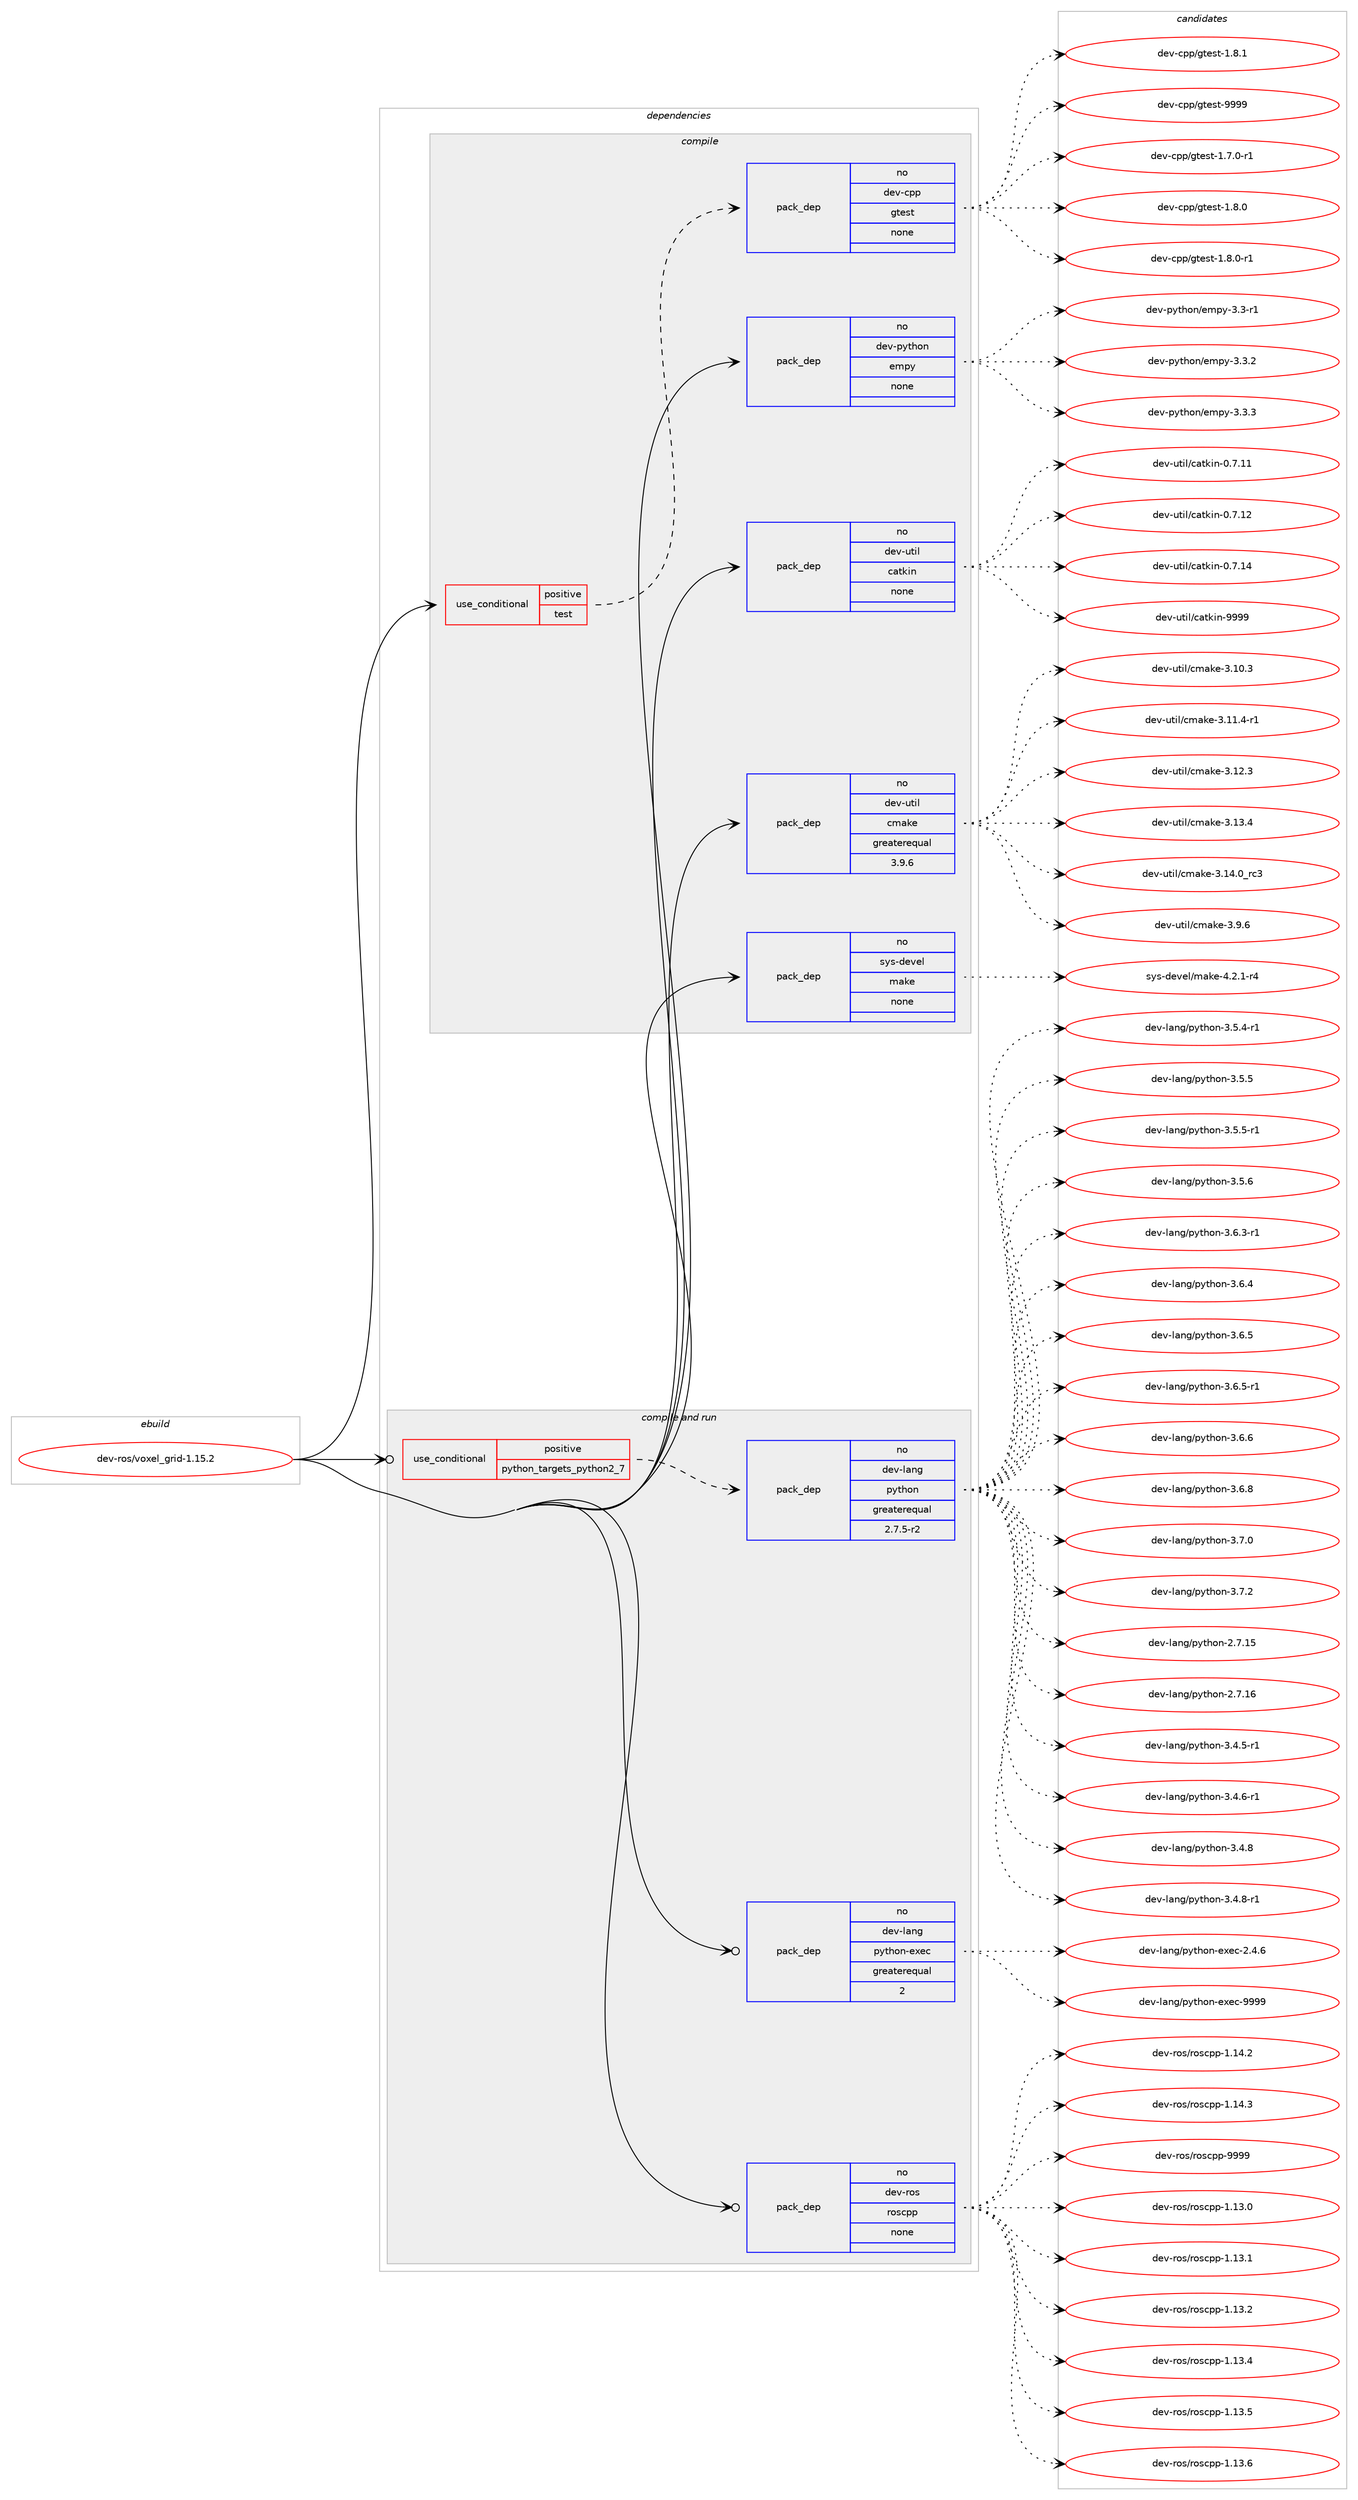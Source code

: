 digraph prolog {

# *************
# Graph options
# *************

newrank=true;
concentrate=true;
compound=true;
graph [rankdir=LR,fontname=Helvetica,fontsize=10,ranksep=1.5];#, ranksep=2.5, nodesep=0.2];
edge  [arrowhead=vee];
node  [fontname=Helvetica,fontsize=10];

# **********
# The ebuild
# **********

subgraph cluster_leftcol {
color=gray;
rank=same;
label=<<i>ebuild</i>>;
id [label="dev-ros/voxel_grid-1.15.2", color=red, width=4, href="../dev-ros/voxel_grid-1.15.2.svg"];
}

# ****************
# The dependencies
# ****************

subgraph cluster_midcol {
color=gray;
label=<<i>dependencies</i>>;
subgraph cluster_compile {
fillcolor="#eeeeee";
style=filled;
label=<<i>compile</i>>;
subgraph cond391957 {
dependency1477661 [label=<<TABLE BORDER="0" CELLBORDER="1" CELLSPACING="0" CELLPADDING="4"><TR><TD ROWSPAN="3" CELLPADDING="10">use_conditional</TD></TR><TR><TD>positive</TD></TR><TR><TD>test</TD></TR></TABLE>>, shape=none, color=red];
subgraph pack1062314 {
dependency1477662 [label=<<TABLE BORDER="0" CELLBORDER="1" CELLSPACING="0" CELLPADDING="4" WIDTH="220"><TR><TD ROWSPAN="6" CELLPADDING="30">pack_dep</TD></TR><TR><TD WIDTH="110">no</TD></TR><TR><TD>dev-cpp</TD></TR><TR><TD>gtest</TD></TR><TR><TD>none</TD></TR><TR><TD></TD></TR></TABLE>>, shape=none, color=blue];
}
dependency1477661:e -> dependency1477662:w [weight=20,style="dashed",arrowhead="vee"];
}
id:e -> dependency1477661:w [weight=20,style="solid",arrowhead="vee"];
subgraph pack1062315 {
dependency1477663 [label=<<TABLE BORDER="0" CELLBORDER="1" CELLSPACING="0" CELLPADDING="4" WIDTH="220"><TR><TD ROWSPAN="6" CELLPADDING="30">pack_dep</TD></TR><TR><TD WIDTH="110">no</TD></TR><TR><TD>dev-python</TD></TR><TR><TD>empy</TD></TR><TR><TD>none</TD></TR><TR><TD></TD></TR></TABLE>>, shape=none, color=blue];
}
id:e -> dependency1477663:w [weight=20,style="solid",arrowhead="vee"];
subgraph pack1062316 {
dependency1477664 [label=<<TABLE BORDER="0" CELLBORDER="1" CELLSPACING="0" CELLPADDING="4" WIDTH="220"><TR><TD ROWSPAN="6" CELLPADDING="30">pack_dep</TD></TR><TR><TD WIDTH="110">no</TD></TR><TR><TD>dev-util</TD></TR><TR><TD>catkin</TD></TR><TR><TD>none</TD></TR><TR><TD></TD></TR></TABLE>>, shape=none, color=blue];
}
id:e -> dependency1477664:w [weight=20,style="solid",arrowhead="vee"];
subgraph pack1062317 {
dependency1477665 [label=<<TABLE BORDER="0" CELLBORDER="1" CELLSPACING="0" CELLPADDING="4" WIDTH="220"><TR><TD ROWSPAN="6" CELLPADDING="30">pack_dep</TD></TR><TR><TD WIDTH="110">no</TD></TR><TR><TD>dev-util</TD></TR><TR><TD>cmake</TD></TR><TR><TD>greaterequal</TD></TR><TR><TD>3.9.6</TD></TR></TABLE>>, shape=none, color=blue];
}
id:e -> dependency1477665:w [weight=20,style="solid",arrowhead="vee"];
subgraph pack1062318 {
dependency1477666 [label=<<TABLE BORDER="0" CELLBORDER="1" CELLSPACING="0" CELLPADDING="4" WIDTH="220"><TR><TD ROWSPAN="6" CELLPADDING="30">pack_dep</TD></TR><TR><TD WIDTH="110">no</TD></TR><TR><TD>sys-devel</TD></TR><TR><TD>make</TD></TR><TR><TD>none</TD></TR><TR><TD></TD></TR></TABLE>>, shape=none, color=blue];
}
id:e -> dependency1477666:w [weight=20,style="solid",arrowhead="vee"];
}
subgraph cluster_compileandrun {
fillcolor="#eeeeee";
style=filled;
label=<<i>compile and run</i>>;
subgraph cond391958 {
dependency1477667 [label=<<TABLE BORDER="0" CELLBORDER="1" CELLSPACING="0" CELLPADDING="4"><TR><TD ROWSPAN="3" CELLPADDING="10">use_conditional</TD></TR><TR><TD>positive</TD></TR><TR><TD>python_targets_python2_7</TD></TR></TABLE>>, shape=none, color=red];
subgraph pack1062319 {
dependency1477668 [label=<<TABLE BORDER="0" CELLBORDER="1" CELLSPACING="0" CELLPADDING="4" WIDTH="220"><TR><TD ROWSPAN="6" CELLPADDING="30">pack_dep</TD></TR><TR><TD WIDTH="110">no</TD></TR><TR><TD>dev-lang</TD></TR><TR><TD>python</TD></TR><TR><TD>greaterequal</TD></TR><TR><TD>2.7.5-r2</TD></TR></TABLE>>, shape=none, color=blue];
}
dependency1477667:e -> dependency1477668:w [weight=20,style="dashed",arrowhead="vee"];
}
id:e -> dependency1477667:w [weight=20,style="solid",arrowhead="odotvee"];
subgraph pack1062320 {
dependency1477669 [label=<<TABLE BORDER="0" CELLBORDER="1" CELLSPACING="0" CELLPADDING="4" WIDTH="220"><TR><TD ROWSPAN="6" CELLPADDING="30">pack_dep</TD></TR><TR><TD WIDTH="110">no</TD></TR><TR><TD>dev-lang</TD></TR><TR><TD>python-exec</TD></TR><TR><TD>greaterequal</TD></TR><TR><TD>2</TD></TR></TABLE>>, shape=none, color=blue];
}
id:e -> dependency1477669:w [weight=20,style="solid",arrowhead="odotvee"];
subgraph pack1062321 {
dependency1477670 [label=<<TABLE BORDER="0" CELLBORDER="1" CELLSPACING="0" CELLPADDING="4" WIDTH="220"><TR><TD ROWSPAN="6" CELLPADDING="30">pack_dep</TD></TR><TR><TD WIDTH="110">no</TD></TR><TR><TD>dev-ros</TD></TR><TR><TD>roscpp</TD></TR><TR><TD>none</TD></TR><TR><TD></TD></TR></TABLE>>, shape=none, color=blue];
}
id:e -> dependency1477670:w [weight=20,style="solid",arrowhead="odotvee"];
}
subgraph cluster_run {
fillcolor="#eeeeee";
style=filled;
label=<<i>run</i>>;
}
}

# **************
# The candidates
# **************

subgraph cluster_choices {
rank=same;
color=gray;
label=<<i>candidates</i>>;

subgraph choice1062314 {
color=black;
nodesep=1;
choice1001011184599112112471031161011151164549465546484511449 [label="dev-cpp/gtest-1.7.0-r1", color=red, width=4,href="../dev-cpp/gtest-1.7.0-r1.svg"];
choice100101118459911211247103116101115116454946564648 [label="dev-cpp/gtest-1.8.0", color=red, width=4,href="../dev-cpp/gtest-1.8.0.svg"];
choice1001011184599112112471031161011151164549465646484511449 [label="dev-cpp/gtest-1.8.0-r1", color=red, width=4,href="../dev-cpp/gtest-1.8.0-r1.svg"];
choice100101118459911211247103116101115116454946564649 [label="dev-cpp/gtest-1.8.1", color=red, width=4,href="../dev-cpp/gtest-1.8.1.svg"];
choice1001011184599112112471031161011151164557575757 [label="dev-cpp/gtest-9999", color=red, width=4,href="../dev-cpp/gtest-9999.svg"];
dependency1477662:e -> choice1001011184599112112471031161011151164549465546484511449:w [style=dotted,weight="100"];
dependency1477662:e -> choice100101118459911211247103116101115116454946564648:w [style=dotted,weight="100"];
dependency1477662:e -> choice1001011184599112112471031161011151164549465646484511449:w [style=dotted,weight="100"];
dependency1477662:e -> choice100101118459911211247103116101115116454946564649:w [style=dotted,weight="100"];
dependency1477662:e -> choice1001011184599112112471031161011151164557575757:w [style=dotted,weight="100"];
}
subgraph choice1062315 {
color=black;
nodesep=1;
choice1001011184511212111610411111047101109112121455146514511449 [label="dev-python/empy-3.3-r1", color=red, width=4,href="../dev-python/empy-3.3-r1.svg"];
choice1001011184511212111610411111047101109112121455146514650 [label="dev-python/empy-3.3.2", color=red, width=4,href="../dev-python/empy-3.3.2.svg"];
choice1001011184511212111610411111047101109112121455146514651 [label="dev-python/empy-3.3.3", color=red, width=4,href="../dev-python/empy-3.3.3.svg"];
dependency1477663:e -> choice1001011184511212111610411111047101109112121455146514511449:w [style=dotted,weight="100"];
dependency1477663:e -> choice1001011184511212111610411111047101109112121455146514650:w [style=dotted,weight="100"];
dependency1477663:e -> choice1001011184511212111610411111047101109112121455146514651:w [style=dotted,weight="100"];
}
subgraph choice1062316 {
color=black;
nodesep=1;
choice1001011184511711610510847999711610710511045484655464949 [label="dev-util/catkin-0.7.11", color=red, width=4,href="../dev-util/catkin-0.7.11.svg"];
choice1001011184511711610510847999711610710511045484655464950 [label="dev-util/catkin-0.7.12", color=red, width=4,href="../dev-util/catkin-0.7.12.svg"];
choice1001011184511711610510847999711610710511045484655464952 [label="dev-util/catkin-0.7.14", color=red, width=4,href="../dev-util/catkin-0.7.14.svg"];
choice100101118451171161051084799971161071051104557575757 [label="dev-util/catkin-9999", color=red, width=4,href="../dev-util/catkin-9999.svg"];
dependency1477664:e -> choice1001011184511711610510847999711610710511045484655464949:w [style=dotted,weight="100"];
dependency1477664:e -> choice1001011184511711610510847999711610710511045484655464950:w [style=dotted,weight="100"];
dependency1477664:e -> choice1001011184511711610510847999711610710511045484655464952:w [style=dotted,weight="100"];
dependency1477664:e -> choice100101118451171161051084799971161071051104557575757:w [style=dotted,weight="100"];
}
subgraph choice1062317 {
color=black;
nodesep=1;
choice1001011184511711610510847991099710710145514649484651 [label="dev-util/cmake-3.10.3", color=red, width=4,href="../dev-util/cmake-3.10.3.svg"];
choice10010111845117116105108479910997107101455146494946524511449 [label="dev-util/cmake-3.11.4-r1", color=red, width=4,href="../dev-util/cmake-3.11.4-r1.svg"];
choice1001011184511711610510847991099710710145514649504651 [label="dev-util/cmake-3.12.3", color=red, width=4,href="../dev-util/cmake-3.12.3.svg"];
choice1001011184511711610510847991099710710145514649514652 [label="dev-util/cmake-3.13.4", color=red, width=4,href="../dev-util/cmake-3.13.4.svg"];
choice1001011184511711610510847991099710710145514649524648951149951 [label="dev-util/cmake-3.14.0_rc3", color=red, width=4,href="../dev-util/cmake-3.14.0_rc3.svg"];
choice10010111845117116105108479910997107101455146574654 [label="dev-util/cmake-3.9.6", color=red, width=4,href="../dev-util/cmake-3.9.6.svg"];
dependency1477665:e -> choice1001011184511711610510847991099710710145514649484651:w [style=dotted,weight="100"];
dependency1477665:e -> choice10010111845117116105108479910997107101455146494946524511449:w [style=dotted,weight="100"];
dependency1477665:e -> choice1001011184511711610510847991099710710145514649504651:w [style=dotted,weight="100"];
dependency1477665:e -> choice1001011184511711610510847991099710710145514649514652:w [style=dotted,weight="100"];
dependency1477665:e -> choice1001011184511711610510847991099710710145514649524648951149951:w [style=dotted,weight="100"];
dependency1477665:e -> choice10010111845117116105108479910997107101455146574654:w [style=dotted,weight="100"];
}
subgraph choice1062318 {
color=black;
nodesep=1;
choice1151211154510010111810110847109971071014552465046494511452 [label="sys-devel/make-4.2.1-r4", color=red, width=4,href="../sys-devel/make-4.2.1-r4.svg"];
dependency1477666:e -> choice1151211154510010111810110847109971071014552465046494511452:w [style=dotted,weight="100"];
}
subgraph choice1062319 {
color=black;
nodesep=1;
choice10010111845108971101034711212111610411111045504655464953 [label="dev-lang/python-2.7.15", color=red, width=4,href="../dev-lang/python-2.7.15.svg"];
choice10010111845108971101034711212111610411111045504655464954 [label="dev-lang/python-2.7.16", color=red, width=4,href="../dev-lang/python-2.7.16.svg"];
choice1001011184510897110103471121211161041111104551465246534511449 [label="dev-lang/python-3.4.5-r1", color=red, width=4,href="../dev-lang/python-3.4.5-r1.svg"];
choice1001011184510897110103471121211161041111104551465246544511449 [label="dev-lang/python-3.4.6-r1", color=red, width=4,href="../dev-lang/python-3.4.6-r1.svg"];
choice100101118451089711010347112121116104111110455146524656 [label="dev-lang/python-3.4.8", color=red, width=4,href="../dev-lang/python-3.4.8.svg"];
choice1001011184510897110103471121211161041111104551465246564511449 [label="dev-lang/python-3.4.8-r1", color=red, width=4,href="../dev-lang/python-3.4.8-r1.svg"];
choice1001011184510897110103471121211161041111104551465346524511449 [label="dev-lang/python-3.5.4-r1", color=red, width=4,href="../dev-lang/python-3.5.4-r1.svg"];
choice100101118451089711010347112121116104111110455146534653 [label="dev-lang/python-3.5.5", color=red, width=4,href="../dev-lang/python-3.5.5.svg"];
choice1001011184510897110103471121211161041111104551465346534511449 [label="dev-lang/python-3.5.5-r1", color=red, width=4,href="../dev-lang/python-3.5.5-r1.svg"];
choice100101118451089711010347112121116104111110455146534654 [label="dev-lang/python-3.5.6", color=red, width=4,href="../dev-lang/python-3.5.6.svg"];
choice1001011184510897110103471121211161041111104551465446514511449 [label="dev-lang/python-3.6.3-r1", color=red, width=4,href="../dev-lang/python-3.6.3-r1.svg"];
choice100101118451089711010347112121116104111110455146544652 [label="dev-lang/python-3.6.4", color=red, width=4,href="../dev-lang/python-3.6.4.svg"];
choice100101118451089711010347112121116104111110455146544653 [label="dev-lang/python-3.6.5", color=red, width=4,href="../dev-lang/python-3.6.5.svg"];
choice1001011184510897110103471121211161041111104551465446534511449 [label="dev-lang/python-3.6.5-r1", color=red, width=4,href="../dev-lang/python-3.6.5-r1.svg"];
choice100101118451089711010347112121116104111110455146544654 [label="dev-lang/python-3.6.6", color=red, width=4,href="../dev-lang/python-3.6.6.svg"];
choice100101118451089711010347112121116104111110455146544656 [label="dev-lang/python-3.6.8", color=red, width=4,href="../dev-lang/python-3.6.8.svg"];
choice100101118451089711010347112121116104111110455146554648 [label="dev-lang/python-3.7.0", color=red, width=4,href="../dev-lang/python-3.7.0.svg"];
choice100101118451089711010347112121116104111110455146554650 [label="dev-lang/python-3.7.2", color=red, width=4,href="../dev-lang/python-3.7.2.svg"];
dependency1477668:e -> choice10010111845108971101034711212111610411111045504655464953:w [style=dotted,weight="100"];
dependency1477668:e -> choice10010111845108971101034711212111610411111045504655464954:w [style=dotted,weight="100"];
dependency1477668:e -> choice1001011184510897110103471121211161041111104551465246534511449:w [style=dotted,weight="100"];
dependency1477668:e -> choice1001011184510897110103471121211161041111104551465246544511449:w [style=dotted,weight="100"];
dependency1477668:e -> choice100101118451089711010347112121116104111110455146524656:w [style=dotted,weight="100"];
dependency1477668:e -> choice1001011184510897110103471121211161041111104551465246564511449:w [style=dotted,weight="100"];
dependency1477668:e -> choice1001011184510897110103471121211161041111104551465346524511449:w [style=dotted,weight="100"];
dependency1477668:e -> choice100101118451089711010347112121116104111110455146534653:w [style=dotted,weight="100"];
dependency1477668:e -> choice1001011184510897110103471121211161041111104551465346534511449:w [style=dotted,weight="100"];
dependency1477668:e -> choice100101118451089711010347112121116104111110455146534654:w [style=dotted,weight="100"];
dependency1477668:e -> choice1001011184510897110103471121211161041111104551465446514511449:w [style=dotted,weight="100"];
dependency1477668:e -> choice100101118451089711010347112121116104111110455146544652:w [style=dotted,weight="100"];
dependency1477668:e -> choice100101118451089711010347112121116104111110455146544653:w [style=dotted,weight="100"];
dependency1477668:e -> choice1001011184510897110103471121211161041111104551465446534511449:w [style=dotted,weight="100"];
dependency1477668:e -> choice100101118451089711010347112121116104111110455146544654:w [style=dotted,weight="100"];
dependency1477668:e -> choice100101118451089711010347112121116104111110455146544656:w [style=dotted,weight="100"];
dependency1477668:e -> choice100101118451089711010347112121116104111110455146554648:w [style=dotted,weight="100"];
dependency1477668:e -> choice100101118451089711010347112121116104111110455146554650:w [style=dotted,weight="100"];
}
subgraph choice1062320 {
color=black;
nodesep=1;
choice1001011184510897110103471121211161041111104510112010199455046524654 [label="dev-lang/python-exec-2.4.6", color=red, width=4,href="../dev-lang/python-exec-2.4.6.svg"];
choice10010111845108971101034711212111610411111045101120101994557575757 [label="dev-lang/python-exec-9999", color=red, width=4,href="../dev-lang/python-exec-9999.svg"];
dependency1477669:e -> choice1001011184510897110103471121211161041111104510112010199455046524654:w [style=dotted,weight="100"];
dependency1477669:e -> choice10010111845108971101034711212111610411111045101120101994557575757:w [style=dotted,weight="100"];
}
subgraph choice1062321 {
color=black;
nodesep=1;
choice10010111845114111115471141111159911211245494649514648 [label="dev-ros/roscpp-1.13.0", color=red, width=4,href="../dev-ros/roscpp-1.13.0.svg"];
choice10010111845114111115471141111159911211245494649514649 [label="dev-ros/roscpp-1.13.1", color=red, width=4,href="../dev-ros/roscpp-1.13.1.svg"];
choice10010111845114111115471141111159911211245494649514650 [label="dev-ros/roscpp-1.13.2", color=red, width=4,href="../dev-ros/roscpp-1.13.2.svg"];
choice10010111845114111115471141111159911211245494649514652 [label="dev-ros/roscpp-1.13.4", color=red, width=4,href="../dev-ros/roscpp-1.13.4.svg"];
choice10010111845114111115471141111159911211245494649514653 [label="dev-ros/roscpp-1.13.5", color=red, width=4,href="../dev-ros/roscpp-1.13.5.svg"];
choice10010111845114111115471141111159911211245494649514654 [label="dev-ros/roscpp-1.13.6", color=red, width=4,href="../dev-ros/roscpp-1.13.6.svg"];
choice10010111845114111115471141111159911211245494649524650 [label="dev-ros/roscpp-1.14.2", color=red, width=4,href="../dev-ros/roscpp-1.14.2.svg"];
choice10010111845114111115471141111159911211245494649524651 [label="dev-ros/roscpp-1.14.3", color=red, width=4,href="../dev-ros/roscpp-1.14.3.svg"];
choice1001011184511411111547114111115991121124557575757 [label="dev-ros/roscpp-9999", color=red, width=4,href="../dev-ros/roscpp-9999.svg"];
dependency1477670:e -> choice10010111845114111115471141111159911211245494649514648:w [style=dotted,weight="100"];
dependency1477670:e -> choice10010111845114111115471141111159911211245494649514649:w [style=dotted,weight="100"];
dependency1477670:e -> choice10010111845114111115471141111159911211245494649514650:w [style=dotted,weight="100"];
dependency1477670:e -> choice10010111845114111115471141111159911211245494649514652:w [style=dotted,weight="100"];
dependency1477670:e -> choice10010111845114111115471141111159911211245494649514653:w [style=dotted,weight="100"];
dependency1477670:e -> choice10010111845114111115471141111159911211245494649514654:w [style=dotted,weight="100"];
dependency1477670:e -> choice10010111845114111115471141111159911211245494649524650:w [style=dotted,weight="100"];
dependency1477670:e -> choice10010111845114111115471141111159911211245494649524651:w [style=dotted,weight="100"];
dependency1477670:e -> choice1001011184511411111547114111115991121124557575757:w [style=dotted,weight="100"];
}
}

}
